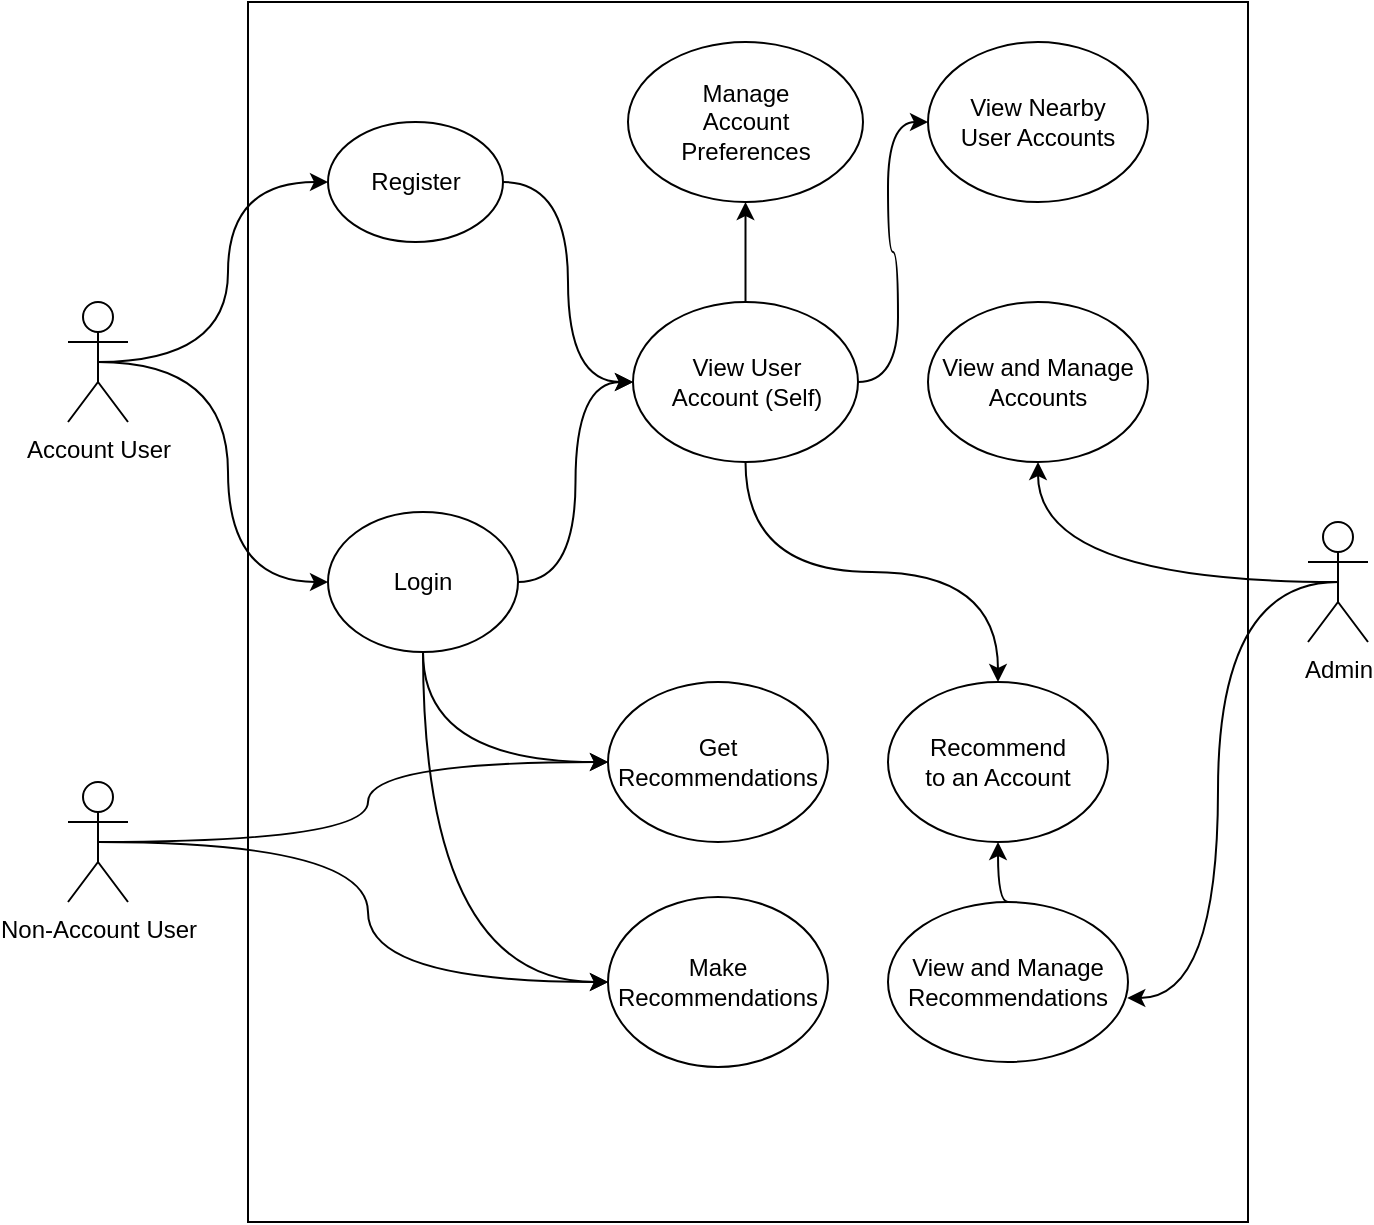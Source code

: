 <mxfile version="14.4.4" type="github">
  <diagram id="lyBLcEAoJddNBt-HmPqM" name="Page-1">
    <mxGraphModel dx="781" dy="477" grid="1" gridSize="10" guides="1" tooltips="1" connect="1" arrows="1" fold="1" page="1" pageScale="1" pageWidth="850" pageHeight="1100" background="#ffffff" math="0" shadow="0">
      <root>
        <mxCell id="0" />
        <mxCell id="1" parent="0" />
        <mxCell id="djk4c1LW3NYNnyElirIL-1" value="" style="rounded=0;whiteSpace=wrap;html=1;" parent="1" vertex="1">
          <mxGeometry x="190" y="20" width="500" height="610" as="geometry" />
        </mxCell>
        <mxCell id="djk4c1LW3NYNnyElirIL-10" style="edgeStyle=orthogonalEdgeStyle;orthogonalLoop=1;jettySize=auto;html=1;exitX=0.5;exitY=0.5;exitDx=0;exitDy=0;exitPerimeter=0;entryX=0;entryY=0.5;entryDx=0;entryDy=0;curved=1;" parent="1" source="djk4c1LW3NYNnyElirIL-2" target="djk4c1LW3NYNnyElirIL-7" edge="1">
          <mxGeometry relative="1" as="geometry" />
        </mxCell>
        <mxCell id="AeYL6ijUcWpiREvXdEcJ-2" style="edgeStyle=orthogonalEdgeStyle;orthogonalLoop=1;jettySize=auto;html=1;exitX=0.5;exitY=0.5;exitDx=0;exitDy=0;exitPerimeter=0;entryX=0;entryY=0.5;entryDx=0;entryDy=0;curved=1;" edge="1" parent="1" source="djk4c1LW3NYNnyElirIL-2" target="AeYL6ijUcWpiREvXdEcJ-1">
          <mxGeometry relative="1" as="geometry" />
        </mxCell>
        <mxCell id="djk4c1LW3NYNnyElirIL-2" value="Account User" style="shape=umlActor;verticalLabelPosition=bottom;verticalAlign=top;html=1;outlineConnect=0;" parent="1" vertex="1">
          <mxGeometry x="100" y="170" width="30" height="60" as="geometry" />
        </mxCell>
        <mxCell id="uK3vHkvaRRk1puP21zzv-30" style="edgeStyle=orthogonalEdgeStyle;curved=1;sketch=0;jumpStyle=none;orthogonalLoop=1;jettySize=auto;html=1;exitX=0.5;exitY=0;exitDx=0;exitDy=0;entryX=0.5;entryY=1;entryDx=0;entryDy=0;shadow=0;endSize=6;strokeColor=#000000;strokeWidth=1;" parent="1" source="djk4c1LW3NYNnyElirIL-5" target="djk4c1LW3NYNnyElirIL-14" edge="1">
          <mxGeometry relative="1" as="geometry" />
        </mxCell>
        <mxCell id="uK3vHkvaRRk1puP21zzv-37" style="edgeStyle=orthogonalEdgeStyle;curved=1;sketch=0;jumpStyle=none;orthogonalLoop=1;jettySize=auto;html=1;exitX=1;exitY=0.5;exitDx=0;exitDy=0;entryX=0;entryY=0.5;entryDx=0;entryDy=0;shadow=0;endSize=6;strokeColor=#000000;strokeWidth=1;" parent="1" source="djk4c1LW3NYNnyElirIL-5" target="djk4c1LW3NYNnyElirIL-8" edge="1">
          <mxGeometry relative="1" as="geometry" />
        </mxCell>
        <mxCell id="uK3vHkvaRRk1puP21zzv-39" style="edgeStyle=orthogonalEdgeStyle;curved=1;sketch=0;jumpStyle=none;orthogonalLoop=1;jettySize=auto;html=1;exitX=0.5;exitY=1;exitDx=0;exitDy=0;shadow=0;endSize=6;strokeColor=#000000;strokeWidth=1;" parent="1" source="djk4c1LW3NYNnyElirIL-5" target="uK3vHkvaRRk1puP21zzv-20" edge="1">
          <mxGeometry relative="1" as="geometry" />
        </mxCell>
        <mxCell id="djk4c1LW3NYNnyElirIL-5" value="View User&lt;br&gt;Account (Self)" style="ellipse;whiteSpace=wrap;html=1;" parent="1" vertex="1">
          <mxGeometry x="382.5" y="170" width="112.5" height="80" as="geometry" />
        </mxCell>
        <mxCell id="djk4c1LW3NYNnyElirIL-12" style="edgeStyle=orthogonalEdgeStyle;orthogonalLoop=1;jettySize=auto;html=1;exitX=1;exitY=0.5;exitDx=0;exitDy=0;entryX=0;entryY=0.5;entryDx=0;entryDy=0;curved=1;" parent="1" source="djk4c1LW3NYNnyElirIL-7" target="djk4c1LW3NYNnyElirIL-5" edge="1">
          <mxGeometry relative="1" as="geometry" />
        </mxCell>
        <mxCell id="uK3vHkvaRRk1puP21zzv-44" style="edgeStyle=orthogonalEdgeStyle;curved=1;sketch=0;jumpStyle=none;orthogonalLoop=1;jettySize=auto;html=1;exitX=0.5;exitY=1;exitDx=0;exitDy=0;entryX=0;entryY=0.5;entryDx=0;entryDy=0;shadow=0;endSize=6;strokeColor=#000000;strokeWidth=1;" parent="1" source="djk4c1LW3NYNnyElirIL-7" target="uK3vHkvaRRk1puP21zzv-6" edge="1">
          <mxGeometry relative="1" as="geometry" />
        </mxCell>
        <mxCell id="uK3vHkvaRRk1puP21zzv-45" style="edgeStyle=orthogonalEdgeStyle;curved=1;sketch=0;jumpStyle=none;orthogonalLoop=1;jettySize=auto;html=1;exitX=0.5;exitY=1;exitDx=0;exitDy=0;entryX=0;entryY=0.5;entryDx=0;entryDy=0;shadow=0;endSize=6;strokeColor=#000000;strokeWidth=1;" parent="1" source="djk4c1LW3NYNnyElirIL-7" target="uK3vHkvaRRk1puP21zzv-43" edge="1">
          <mxGeometry relative="1" as="geometry" />
        </mxCell>
        <mxCell id="djk4c1LW3NYNnyElirIL-7" value="Login" style="ellipse;whiteSpace=wrap;html=1;" parent="1" vertex="1">
          <mxGeometry x="230" y="275" width="95" height="70" as="geometry" />
        </mxCell>
        <mxCell id="djk4c1LW3NYNnyElirIL-8" value="View Nearby &lt;br&gt;User Accounts" style="ellipse;whiteSpace=wrap;html=1;" parent="1" vertex="1">
          <mxGeometry x="530" y="40" width="110" height="80" as="geometry" />
        </mxCell>
        <mxCell id="djk4c1LW3NYNnyElirIL-14" value="Manage &lt;br&gt;Account &lt;br&gt;Preferences" style="ellipse;whiteSpace=wrap;html=1;" parent="1" vertex="1">
          <mxGeometry x="380" y="40" width="117.5" height="80" as="geometry" />
        </mxCell>
        <mxCell id="uK3vHkvaRRk1puP21zzv-11" style="edgeStyle=orthogonalEdgeStyle;curved=1;sketch=0;jumpStyle=none;orthogonalLoop=1;jettySize=auto;html=1;exitX=0.5;exitY=0.5;exitDx=0;exitDy=0;exitPerimeter=0;entryX=0.997;entryY=0.6;entryDx=0;entryDy=0;entryPerimeter=0;shadow=0;endSize=6;strokeColor=#000000;strokeWidth=1;" parent="1" source="uK3vHkvaRRk1puP21zzv-5" target="uK3vHkvaRRk1puP21zzv-7" edge="1">
          <mxGeometry relative="1" as="geometry" />
        </mxCell>
        <mxCell id="uK3vHkvaRRk1puP21zzv-24" style="edgeStyle=orthogonalEdgeStyle;curved=1;sketch=0;jumpStyle=none;orthogonalLoop=1;jettySize=auto;html=1;exitX=0.5;exitY=0.5;exitDx=0;exitDy=0;exitPerimeter=0;shadow=0;endSize=6;strokeColor=#000000;strokeWidth=1;" parent="1" source="uK3vHkvaRRk1puP21zzv-5" target="uK3vHkvaRRk1puP21zzv-23" edge="1">
          <mxGeometry relative="1" as="geometry" />
        </mxCell>
        <mxCell id="uK3vHkvaRRk1puP21zzv-5" value="Admin" style="shape=umlActor;verticalLabelPosition=bottom;verticalAlign=top;html=1;outlineConnect=0;" parent="1" vertex="1">
          <mxGeometry x="720" y="280" width="30" height="60" as="geometry" />
        </mxCell>
        <mxCell id="uK3vHkvaRRk1puP21zzv-6" value="Make Recommendations" style="ellipse;whiteSpace=wrap;html=1;" parent="1" vertex="1">
          <mxGeometry x="370" y="467.5" width="110" height="85" as="geometry" />
        </mxCell>
        <mxCell id="uK3vHkvaRRk1puP21zzv-42" style="edgeStyle=orthogonalEdgeStyle;curved=1;sketch=0;jumpStyle=none;orthogonalLoop=1;jettySize=auto;html=1;exitX=0.5;exitY=0;exitDx=0;exitDy=0;entryX=0.5;entryY=1;entryDx=0;entryDy=0;shadow=0;endSize=6;strokeColor=#000000;strokeWidth=1;" parent="1" source="uK3vHkvaRRk1puP21zzv-7" target="uK3vHkvaRRk1puP21zzv-20" edge="1">
          <mxGeometry relative="1" as="geometry" />
        </mxCell>
        <mxCell id="uK3vHkvaRRk1puP21zzv-7" value="View and Manage Recommendations" style="ellipse;whiteSpace=wrap;html=1;" parent="1" vertex="1">
          <mxGeometry x="510" y="470" width="120" height="80" as="geometry" />
        </mxCell>
        <mxCell id="uK3vHkvaRRk1puP21zzv-20" value="Recommend &lt;br&gt;to an Account" style="ellipse;whiteSpace=wrap;html=1;" parent="1" vertex="1">
          <mxGeometry x="510" y="360" width="110" height="80" as="geometry" />
        </mxCell>
        <mxCell id="uK3vHkvaRRk1puP21zzv-23" value="View and Manage Accounts" style="ellipse;whiteSpace=wrap;html=1;" parent="1" vertex="1">
          <mxGeometry x="530" y="170" width="110" height="80" as="geometry" />
        </mxCell>
        <mxCell id="uK3vHkvaRRk1puP21zzv-40" style="edgeStyle=orthogonalEdgeStyle;curved=1;sketch=0;jumpStyle=none;orthogonalLoop=1;jettySize=auto;html=1;exitX=0.5;exitY=1;exitDx=0;exitDy=0;shadow=0;endSize=6;strokeColor=#000000;strokeWidth=1;" parent="1" source="uK3vHkvaRRk1puP21zzv-20" target="uK3vHkvaRRk1puP21zzv-20" edge="1">
          <mxGeometry relative="1" as="geometry" />
        </mxCell>
        <mxCell id="uK3vHkvaRRk1puP21zzv-43" value="Get Recommendations" style="ellipse;whiteSpace=wrap;html=1;" parent="1" vertex="1">
          <mxGeometry x="370" y="360" width="110" height="80" as="geometry" />
        </mxCell>
        <mxCell id="AeYL6ijUcWpiREvXdEcJ-3" style="edgeStyle=orthogonalEdgeStyle;curved=1;orthogonalLoop=1;jettySize=auto;html=1;exitX=1;exitY=0.5;exitDx=0;exitDy=0;entryX=0;entryY=0.5;entryDx=0;entryDy=0;" edge="1" parent="1" source="AeYL6ijUcWpiREvXdEcJ-1" target="djk4c1LW3NYNnyElirIL-5">
          <mxGeometry relative="1" as="geometry" />
        </mxCell>
        <mxCell id="AeYL6ijUcWpiREvXdEcJ-1" value="Register" style="ellipse;whiteSpace=wrap;html=1;" vertex="1" parent="1">
          <mxGeometry x="230" y="80" width="87.5" height="60" as="geometry" />
        </mxCell>
        <mxCell id="AeYL6ijUcWpiREvXdEcJ-5" style="edgeStyle=orthogonalEdgeStyle;curved=1;orthogonalLoop=1;jettySize=auto;html=1;exitX=0.5;exitY=0.5;exitDx=0;exitDy=0;exitPerimeter=0;entryX=0;entryY=0.5;entryDx=0;entryDy=0;noJump=0;" edge="1" parent="1" source="AeYL6ijUcWpiREvXdEcJ-4" target="uK3vHkvaRRk1puP21zzv-43">
          <mxGeometry relative="1" as="geometry" />
        </mxCell>
        <mxCell id="AeYL6ijUcWpiREvXdEcJ-6" style="edgeStyle=orthogonalEdgeStyle;curved=1;orthogonalLoop=1;jettySize=auto;html=1;exitX=0.5;exitY=0.5;exitDx=0;exitDy=0;exitPerimeter=0;entryX=0;entryY=0.5;entryDx=0;entryDy=0;" edge="1" parent="1" source="AeYL6ijUcWpiREvXdEcJ-4" target="uK3vHkvaRRk1puP21zzv-6">
          <mxGeometry relative="1" as="geometry" />
        </mxCell>
        <mxCell id="AeYL6ijUcWpiREvXdEcJ-4" value="Non-Account User" style="shape=umlActor;verticalLabelPosition=bottom;verticalAlign=top;html=1;outlineConnect=0;" vertex="1" parent="1">
          <mxGeometry x="100" y="410" width="30" height="60" as="geometry" />
        </mxCell>
      </root>
    </mxGraphModel>
  </diagram>
</mxfile>
